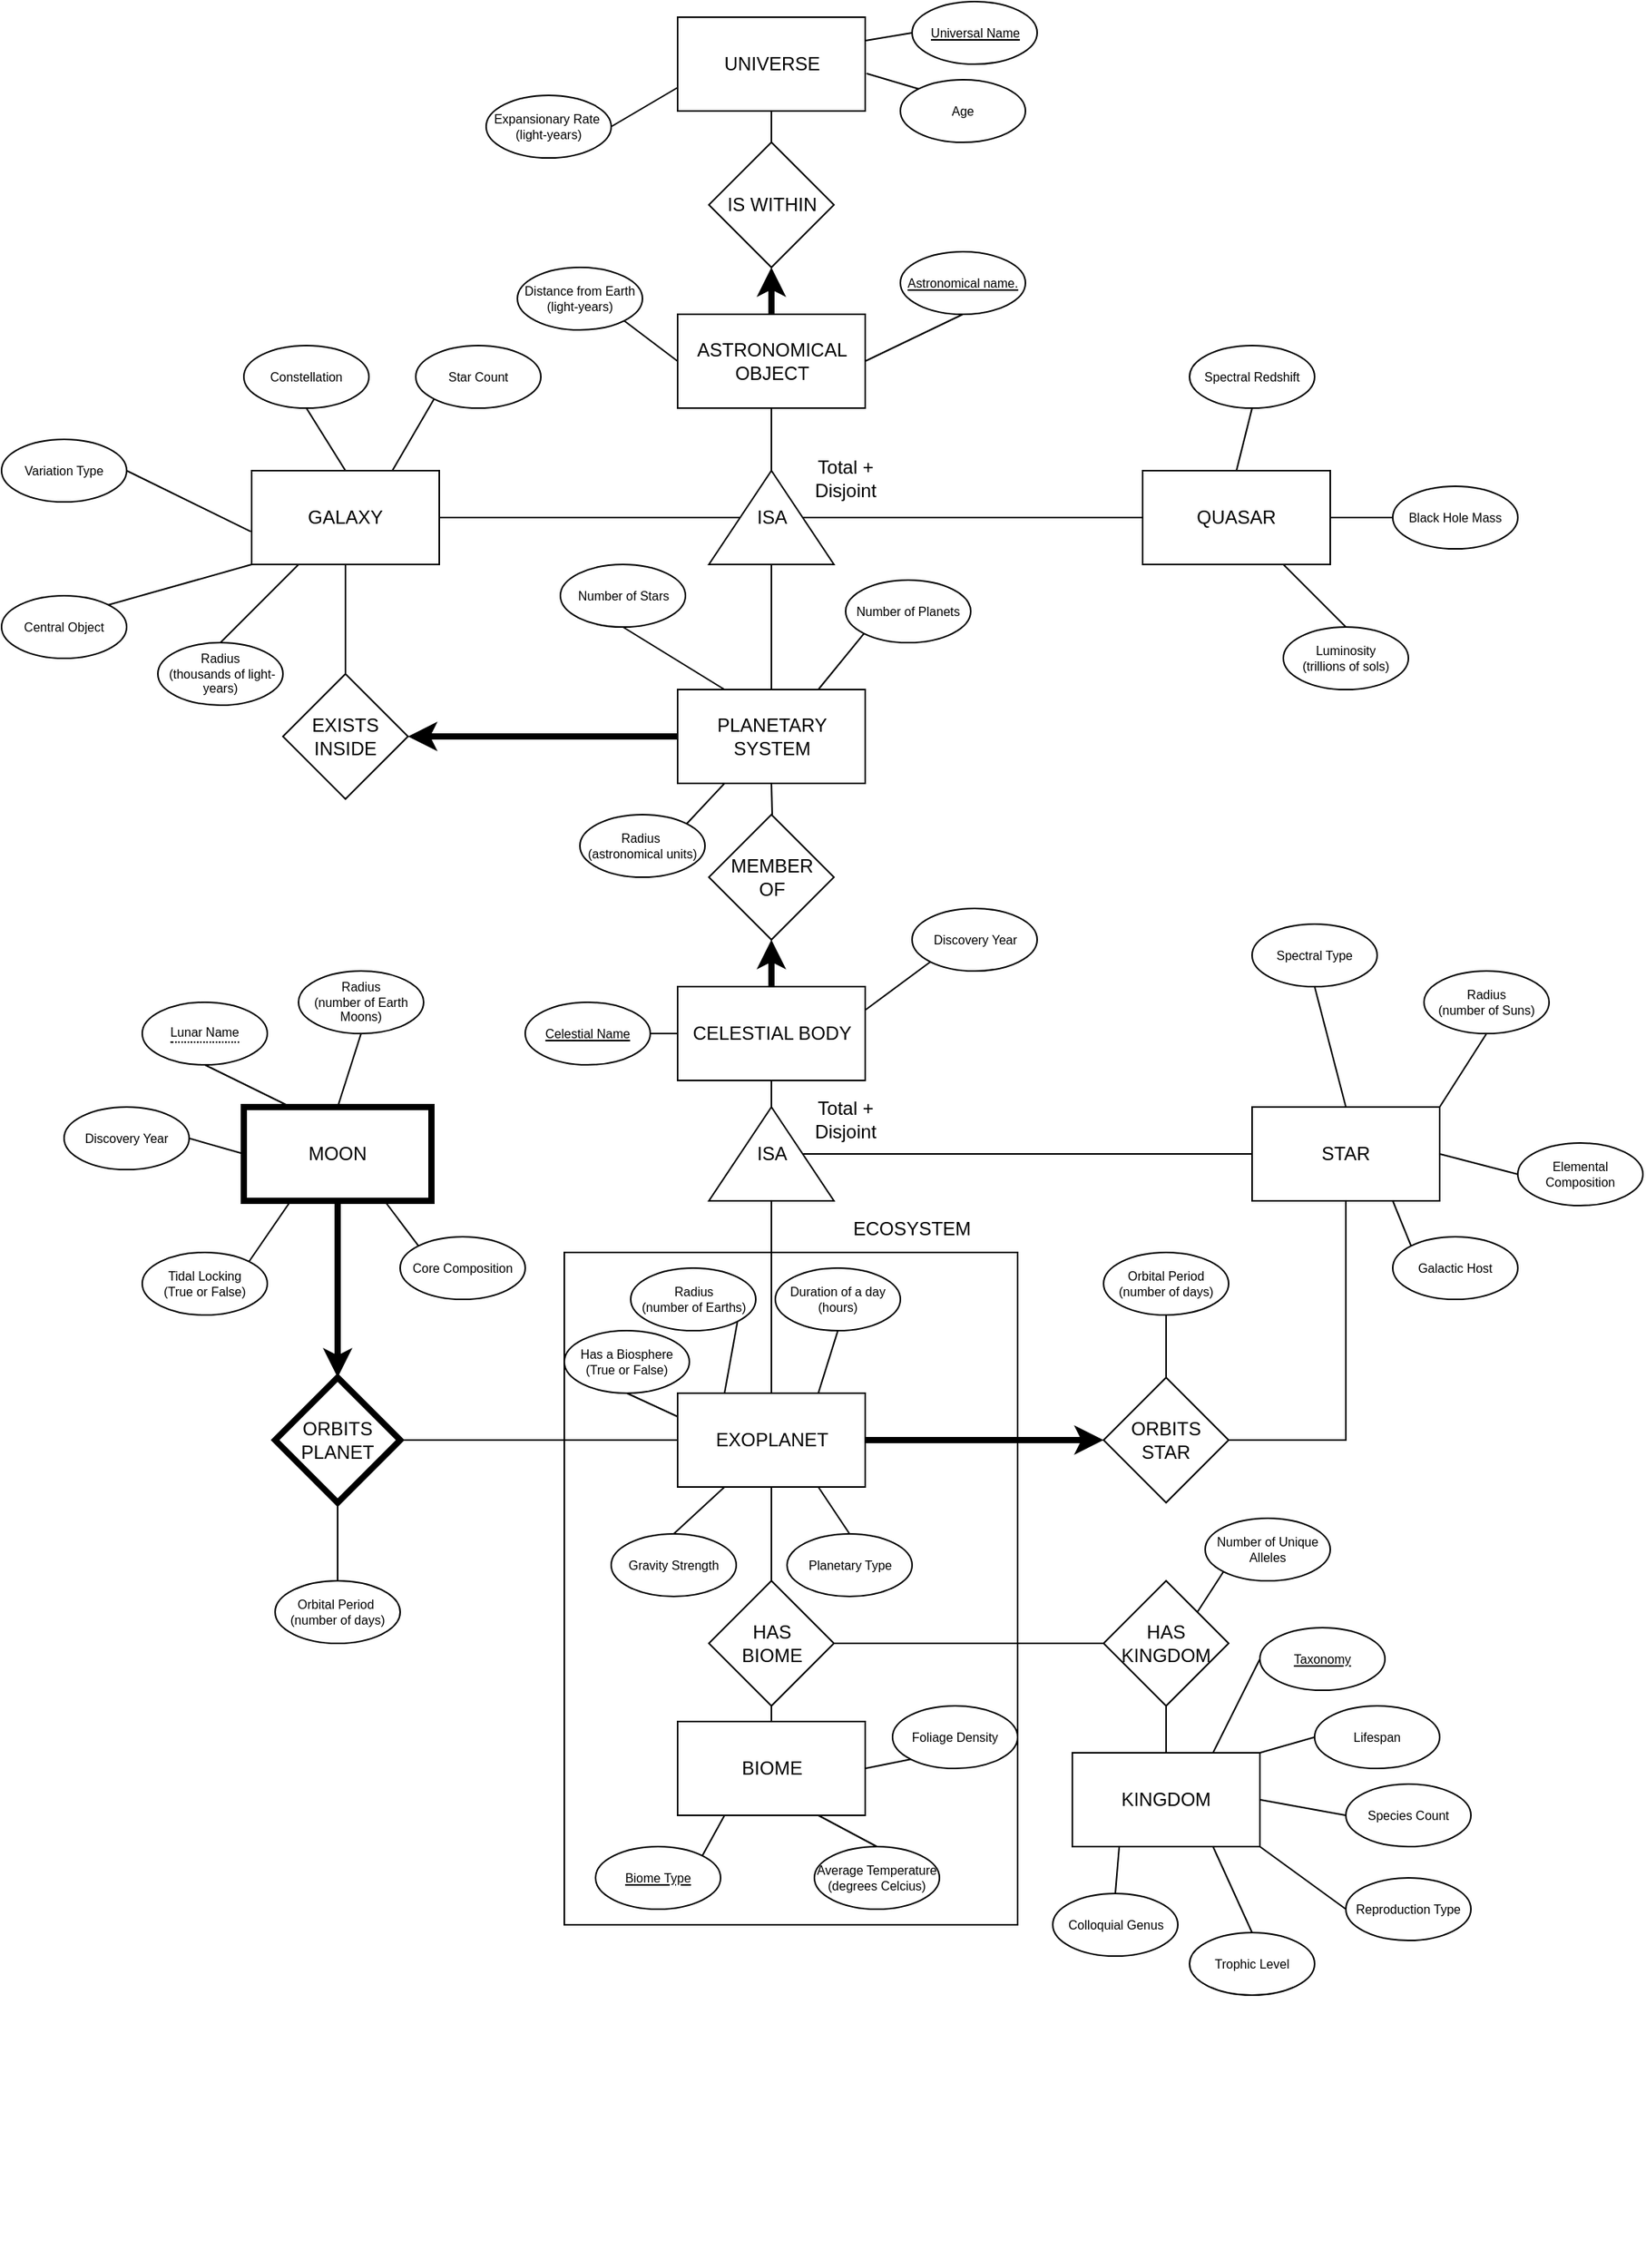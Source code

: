<mxfile version="26.0.16">
  <diagram id="R2lEEEUBdFMjLlhIrx00" name="Page-1">
    <mxGraphModel dx="794" dy="663" grid="1" gridSize="10" guides="1" tooltips="1" connect="1" arrows="1" fold="1" page="1" pageScale="1" pageWidth="850" pageHeight="1100" math="0" shadow="0" extFonts="Permanent Marker^https://fonts.googleapis.com/css?family=Permanent+Marker">
      <root>
        <mxCell id="0" />
        <mxCell id="1" parent="0" />
        <mxCell id="1VaoVHeP2MTb9diUtBoy-65" value="" style="rounded=0;whiteSpace=wrap;html=1;fillColor=none;" parent="1" vertex="1">
          <mxGeometry x="440" y="800" width="290" height="430" as="geometry" />
        </mxCell>
        <mxCell id="3_3b8tCCSucJhdSfP9AF-27" value="PLANETARY SYSTEM" style="rounded=0;whiteSpace=wrap;html=1;" parent="1" vertex="1">
          <mxGeometry x="512.5" y="440" width="120" height="60" as="geometry" />
        </mxCell>
        <mxCell id="3_3b8tCCSucJhdSfP9AF-43" value="CELESTIAL BODY" style="rounded=0;whiteSpace=wrap;html=1;" parent="1" vertex="1">
          <mxGeometry x="512.5" y="630" width="120" height="60" as="geometry" />
        </mxCell>
        <mxCell id="3_3b8tCCSucJhdSfP9AF-45" value="ISA" style="triangle;whiteSpace=wrap;html=1;direction=north;" parent="1" vertex="1">
          <mxGeometry x="532.5" y="707" width="80" height="60" as="geometry" />
        </mxCell>
        <mxCell id="3_3b8tCCSucJhdSfP9AF-48" value="STAR" style="rounded=0;whiteSpace=wrap;html=1;" parent="1" vertex="1">
          <mxGeometry x="880" y="707" width="120" height="60" as="geometry" />
        </mxCell>
        <mxCell id="1VaoVHeP2MTb9diUtBoy-10" style="edgeStyle=orthogonalEdgeStyle;rounded=0;orthogonalLoop=1;jettySize=auto;html=1;exitX=1;exitY=0.5;exitDx=0;exitDy=0;entryX=0;entryY=0.5;entryDx=0;entryDy=0;strokeWidth=4;" parent="1" source="3_3b8tCCSucJhdSfP9AF-49" target="3_3b8tCCSucJhdSfP9AF-52" edge="1">
          <mxGeometry relative="1" as="geometry" />
        </mxCell>
        <mxCell id="3_3b8tCCSucJhdSfP9AF-49" value="EXOPLANET" style="rounded=0;whiteSpace=wrap;html=1;strokeWidth=1;" parent="1" vertex="1">
          <mxGeometry x="512.5" y="890" width="120" height="60" as="geometry" />
        </mxCell>
        <mxCell id="3_3b8tCCSucJhdSfP9AF-51" value="" style="endArrow=none;html=1;rounded=0;entryX=0;entryY=0.5;entryDx=0;entryDy=0;exitX=0.5;exitY=1;exitDx=0;exitDy=0;" parent="1" source="3_3b8tCCSucJhdSfP9AF-45" target="3_3b8tCCSucJhdSfP9AF-48" edge="1">
          <mxGeometry width="50" height="50" relative="1" as="geometry">
            <mxPoint x="700" y="960" as="sourcePoint" />
            <mxPoint x="370" y="880" as="targetPoint" />
            <Array as="points" />
          </mxGeometry>
        </mxCell>
        <mxCell id="3_3b8tCCSucJhdSfP9AF-52" value="ORBITS&lt;br&gt;STAR" style="rhombus;whiteSpace=wrap;html=1;strokeWidth=1;" parent="1" vertex="1">
          <mxGeometry x="785" y="880" width="80" height="80" as="geometry" />
        </mxCell>
        <mxCell id="1VaoVHeP2MTb9diUtBoy-9" style="edgeStyle=orthogonalEdgeStyle;rounded=0;orthogonalLoop=1;jettySize=auto;html=1;exitX=0.5;exitY=1;exitDx=0;exitDy=0;entryX=0.5;entryY=0;entryDx=0;entryDy=0;strokeWidth=4;" parent="1" source="3_3b8tCCSucJhdSfP9AF-55" target="3_3b8tCCSucJhdSfP9AF-57" edge="1">
          <mxGeometry relative="1" as="geometry">
            <mxPoint x="495" y="740.0" as="targetPoint" />
          </mxGeometry>
        </mxCell>
        <mxCell id="3_3b8tCCSucJhdSfP9AF-55" value="MOON" style="rounded=0;whiteSpace=wrap;html=1;strokeWidth=4;" parent="1" vertex="1">
          <mxGeometry x="235" y="707" width="120" height="60" as="geometry" />
        </mxCell>
        <mxCell id="3_3b8tCCSucJhdSfP9AF-57" value="ORBITS&lt;br&gt;PLANET" style="rhombus;whiteSpace=wrap;html=1;strokeWidth=4;" parent="1" vertex="1">
          <mxGeometry x="255" y="880" width="80" height="80" as="geometry" />
        </mxCell>
        <mxCell id="3_3b8tCCSucJhdSfP9AF-60" value="" style="endArrow=none;html=1;rounded=0;entryX=0;entryY=0.5;entryDx=0;entryDy=0;exitX=1;exitY=0.5;exitDx=0;exitDy=0;" parent="1" source="3_3b8tCCSucJhdSfP9AF-57" target="3_3b8tCCSucJhdSfP9AF-49" edge="1">
          <mxGeometry width="50" height="50" relative="1" as="geometry">
            <mxPoint x="320" y="1100" as="sourcePoint" />
            <mxPoint x="370" y="1050" as="targetPoint" />
          </mxGeometry>
        </mxCell>
        <mxCell id="3_3b8tCCSucJhdSfP9AF-74" value="BIOME" style="rounded=0;whiteSpace=wrap;html=1;" parent="1" vertex="1">
          <mxGeometry x="512.5" y="1100" width="120" height="60" as="geometry" />
        </mxCell>
        <mxCell id="3_3b8tCCSucJhdSfP9AF-75" value="HAS&lt;br&gt;BIOME" style="rhombus;whiteSpace=wrap;html=1;" parent="1" vertex="1">
          <mxGeometry x="532.5" y="1010" width="80" height="80" as="geometry" />
        </mxCell>
        <mxCell id="3_3b8tCCSucJhdSfP9AF-80" value="" style="endArrow=none;html=1;rounded=0;exitX=0.5;exitY=0;exitDx=0;exitDy=0;entryX=0.75;entryY=1;entryDx=0;entryDy=0;" parent="1" source="1VaoVHeP2MTb9diUtBoy-56" target="3_3b8tCCSucJhdSfP9AF-74" edge="1">
          <mxGeometry width="50" height="50" relative="1" as="geometry">
            <mxPoint x="575" y="1240" as="sourcePoint" />
            <mxPoint x="992.5" y="1390" as="targetPoint" />
          </mxGeometry>
        </mxCell>
        <mxCell id="3_3b8tCCSucJhdSfP9AF-87" value="KINGDOM" style="rounded=0;whiteSpace=wrap;html=1;" parent="1" vertex="1">
          <mxGeometry x="765" y="1120" width="120" height="60" as="geometry" />
        </mxCell>
        <mxCell id="3_3b8tCCSucJhdSfP9AF-108" value="&lt;font style=&quot;line-height: 100%;&quot;&gt;Number of Planets&lt;/font&gt;" style="ellipse;whiteSpace=wrap;html=1;spacing=0;fontSize=8;" parent="1" vertex="1">
          <mxGeometry x="620" y="370" width="80" height="40" as="geometry" />
        </mxCell>
        <mxCell id="3_3b8tCCSucJhdSfP9AF-109" value="&lt;font style=&quot;line-height: 100%;&quot;&gt;Number of Stars&lt;/font&gt;" style="ellipse;whiteSpace=wrap;html=1;spacing=0;fontSize=8;" parent="1" vertex="1">
          <mxGeometry x="437.5" y="360" width="80" height="40" as="geometry" />
        </mxCell>
        <mxCell id="3_3b8tCCSucJhdSfP9AF-112" value="" style="endArrow=none;html=1;rounded=0;entryX=0.5;entryY=1;entryDx=0;entryDy=0;exitX=0.25;exitY=0;exitDx=0;exitDy=0;" parent="1" source="3_3b8tCCSucJhdSfP9AF-27" target="3_3b8tCCSucJhdSfP9AF-109" edge="1">
          <mxGeometry width="50" height="50" relative="1" as="geometry">
            <mxPoint x="790" y="740" as="sourcePoint" />
            <mxPoint x="620" y="790" as="targetPoint" />
          </mxGeometry>
        </mxCell>
        <mxCell id="3_3b8tCCSucJhdSfP9AF-113" value="" style="endArrow=none;html=1;rounded=0;entryX=0;entryY=1;entryDx=0;entryDy=0;exitX=0.75;exitY=0;exitDx=0;exitDy=0;" parent="1" source="3_3b8tCCSucJhdSfP9AF-27" target="3_3b8tCCSucJhdSfP9AF-108" edge="1">
          <mxGeometry width="50" height="50" relative="1" as="geometry">
            <mxPoint x="640" y="464" as="sourcePoint" />
            <mxPoint x="620" y="790" as="targetPoint" />
          </mxGeometry>
        </mxCell>
        <mxCell id="3_3b8tCCSucJhdSfP9AF-124" value="&lt;font style=&quot;line-height: 100%;&quot;&gt;Spectral Type&lt;/font&gt;" style="ellipse;whiteSpace=wrap;html=1;spacing=0;fontSize=8;" parent="1" vertex="1">
          <mxGeometry x="880" y="590" width="80" height="40" as="geometry" />
        </mxCell>
        <mxCell id="3_3b8tCCSucJhdSfP9AF-127" value="&lt;font style=&quot;line-height: 100%;&quot;&gt;Radius &lt;br&gt;(number of Suns)&lt;/font&gt;" style="ellipse;whiteSpace=wrap;html=1;spacing=0;fontSize=8;" parent="1" vertex="1">
          <mxGeometry x="990" y="620" width="80" height="40" as="geometry" />
        </mxCell>
        <mxCell id="3_3b8tCCSucJhdSfP9AF-130" value="" style="endArrow=none;html=1;rounded=0;entryX=0.75;entryY=1;entryDx=0;entryDy=0;exitX=0.5;exitY=0;exitDx=0;exitDy=0;" parent="1" source="1VaoVHeP2MTb9diUtBoy-26" target="3_3b8tCCSucJhdSfP9AF-49" edge="1">
          <mxGeometry width="50" height="50" relative="1" as="geometry">
            <mxPoint x="700" y="960" as="sourcePoint" />
            <mxPoint x="590" y="1120" as="targetPoint" />
            <Array as="points" />
          </mxGeometry>
        </mxCell>
        <mxCell id="3_3b8tCCSucJhdSfP9AF-134" value="&lt;font style=&quot;line-height: 100%;&quot;&gt;Radius&lt;br&gt;(number of Earths)&lt;/font&gt;" style="ellipse;whiteSpace=wrap;html=1;spacing=0;fontSize=8;" parent="1" vertex="1">
          <mxGeometry x="482.5" y="810" width="80" height="40" as="geometry" />
        </mxCell>
        <mxCell id="3_3b8tCCSucJhdSfP9AF-135" value="" style="endArrow=none;html=1;rounded=0;entryX=1;entryY=1;entryDx=0;entryDy=0;exitX=0.25;exitY=0;exitDx=0;exitDy=0;" parent="1" source="3_3b8tCCSucJhdSfP9AF-49" target="3_3b8tCCSucJhdSfP9AF-134" edge="1">
          <mxGeometry width="50" height="50" relative="1" as="geometry">
            <mxPoint x="540" y="1060" as="sourcePoint" />
            <mxPoint x="590" y="1010" as="targetPoint" />
          </mxGeometry>
        </mxCell>
        <mxCell id="3_3b8tCCSucJhdSfP9AF-137" value="" style="endArrow=none;html=1;rounded=0;entryX=0.5;entryY=0;entryDx=0;entryDy=0;exitX=0.5;exitY=1;exitDx=0;exitDy=0;" parent="1" source="3_3b8tCCSucJhdSfP9AF-57" target="1VaoVHeP2MTb9diUtBoy-53" edge="1">
          <mxGeometry width="50" height="50" relative="1" as="geometry">
            <mxPoint x="540" y="1110" as="sourcePoint" />
            <mxPoint x="295" y="830.0" as="targetPoint" />
          </mxGeometry>
        </mxCell>
        <mxCell id="3_3b8tCCSucJhdSfP9AF-139" value="" style="endArrow=none;html=1;rounded=0;exitX=0.25;exitY=0;exitDx=0;exitDy=0;entryX=0.5;entryY=1;entryDx=0;entryDy=0;" parent="1" source="3_3b8tCCSucJhdSfP9AF-55" target="1VaoVHeP2MTb9diUtBoy-43" edge="1">
          <mxGeometry width="50" height="50" relative="1" as="geometry">
            <mxPoint x="780" y="930" as="sourcePoint" />
            <mxPoint x="410" y="650" as="targetPoint" />
          </mxGeometry>
        </mxCell>
        <mxCell id="3_3b8tCCSucJhdSfP9AF-140" value="Gravity Strength" style="ellipse;whiteSpace=wrap;html=1;spacing=0;fontSize=8;fontStyle=0" parent="1" vertex="1">
          <mxGeometry x="470" y="980" width="80" height="40" as="geometry" />
        </mxCell>
        <mxCell id="3_3b8tCCSucJhdSfP9AF-146" value="&lt;u&gt;Biome Type&lt;/u&gt;" style="ellipse;whiteSpace=wrap;html=1;spacing=0;fontSize=8;" parent="1" vertex="1">
          <mxGeometry x="460" y="1180" width="80" height="40" as="geometry" />
        </mxCell>
        <mxCell id="3_3b8tCCSucJhdSfP9AF-148" value="" style="endArrow=none;html=1;rounded=0;entryX=1;entryY=0;entryDx=0;entryDy=0;exitX=0.25;exitY=1;exitDx=0;exitDy=0;" parent="1" source="3_3b8tCCSucJhdSfP9AF-74" target="3_3b8tCCSucJhdSfP9AF-146" edge="1">
          <mxGeometry width="50" height="50" relative="1" as="geometry">
            <mxPoint x="772.5" y="1290" as="sourcePoint" />
            <mxPoint x="822.5" y="1240" as="targetPoint" />
          </mxGeometry>
        </mxCell>
        <mxCell id="5NAUcizy4VVncjoelG-u-10" style="edgeStyle=orthogonalEdgeStyle;rounded=0;orthogonalLoop=1;jettySize=auto;html=1;exitX=1;exitY=0.5;exitDx=0;exitDy=0;" parent="1" edge="1">
          <mxGeometry relative="1" as="geometry">
            <mxPoint x="525" y="1440" as="targetPoint" />
            <mxPoint x="525" y="1440" as="sourcePoint" />
          </mxGeometry>
        </mxCell>
        <mxCell id="3_3b8tCCSucJhdSfP9AF-155" value="Trophic Level" style="ellipse;whiteSpace=wrap;html=1;spacing=0;fontSize=8;" parent="1" vertex="1">
          <mxGeometry x="840" y="1235" width="80" height="40" as="geometry" />
        </mxCell>
        <mxCell id="3_3b8tCCSucJhdSfP9AF-156" value="" style="endArrow=none;html=1;rounded=0;exitX=0.75;exitY=0;exitDx=0;exitDy=0;entryX=0;entryY=0.5;entryDx=0;entryDy=0;" parent="1" source="3_3b8tCCSucJhdSfP9AF-87" target="5ytQT6zgBGJg883eWHq6-3" edge="1">
          <mxGeometry width="50" height="50" relative="1" as="geometry">
            <mxPoint x="610" y="1410" as="sourcePoint" />
            <mxPoint x="695" y="1370" as="targetPoint" />
          </mxGeometry>
        </mxCell>
        <mxCell id="UXuDMvFJDcri6SYYM4VH-30" value="&lt;u&gt;Universal Name&lt;span style=&quot;color: rgba(0, 0, 0, 0); font-family: monospace; font-size: 0px; text-align: start; text-wrap-mode: nowrap;&quot;&gt;%3CmxGraphModel%3E%3Croot%3E%3CmxCell%20id%3D%220%22%2F%3E%3CmxCell%20id%3D%221%22%20parent%3D%220%22%2F%3E%3CmxCell%20id%3D%222%22%20value%3D%22%26lt%3Bfont%20style%3D%26quot%3Bline-height%3A%20100%25%3B%26quot%3B%26gt%3BSpectral%20Luminousity%26lt%3B%2Ffont%26gt%3B%22%20style%3D%22ellipse%3BwhiteSpace%3Dwrap%3Bhtml%3D1%3Bspacing%3D0%3BfontSize%3D8%3B%22%20vertex%3D%221%22%20parent%3D%221%22%3E%3CmxGeometry%20x%3D%22300%22%20y%3D%2220%22%20width%3D%2280%22%20height%3D%2240%22%20as%3D%22geometry%22%2F%3E%3C%2FmxCell%3E%3C%2Froot%3E%3C%2FmxGraphModel%3E&lt;/span&gt;&lt;/u&gt;" style="ellipse;whiteSpace=wrap;html=1;spacing=0;fontSize=8;" parent="1" vertex="1">
          <mxGeometry x="662.5" width="80" height="40" as="geometry" />
        </mxCell>
        <mxCell id="UXuDMvFJDcri6SYYM4VH-31" value="Age" style="ellipse;whiteSpace=wrap;html=1;spacing=0;fontSize=8;" parent="1" vertex="1">
          <mxGeometry x="655" y="50" width="80" height="40" as="geometry" />
        </mxCell>
        <mxCell id="UXuDMvFJDcri6SYYM4VH-60" style="edgeStyle=orthogonalEdgeStyle;rounded=0;orthogonalLoop=1;jettySize=auto;html=1;entryX=0.5;entryY=1;entryDx=0;entryDy=0;exitX=0.5;exitY=0;exitDx=0;exitDy=0;strokeWidth=4;" parent="1" source="UXuDMvFJDcri6SYYM4VH-36" target="UXuDMvFJDcri6SYYM4VH-35" edge="1">
          <mxGeometry relative="1" as="geometry">
            <mxPoint x="705" y="150" as="targetPoint" />
            <mxPoint x="705" y="120" as="sourcePoint" />
          </mxGeometry>
        </mxCell>
        <mxCell id="UXuDMvFJDcri6SYYM4VH-32" value="UNIVERSE" style="rounded=0;whiteSpace=wrap;html=1;" parent="1" vertex="1">
          <mxGeometry x="512.5" y="10" width="120" height="60" as="geometry" />
        </mxCell>
        <mxCell id="UXuDMvFJDcri6SYYM4VH-33" value="" style="endArrow=none;html=1;rounded=0;entryX=0;entryY=0.5;entryDx=0;entryDy=0;exitX=1;exitY=0.25;exitDx=0;exitDy=0;" parent="1" source="UXuDMvFJDcri6SYYM4VH-32" target="UXuDMvFJDcri6SYYM4VH-30" edge="1">
          <mxGeometry width="50" height="50" relative="1" as="geometry">
            <mxPoint x="882.5" y="140" as="sourcePoint" />
            <mxPoint x="664.5" y="24" as="targetPoint" />
          </mxGeometry>
        </mxCell>
        <mxCell id="UXuDMvFJDcri6SYYM4VH-34" value="" style="endArrow=none;html=1;rounded=0;entryX=0;entryY=0;entryDx=0;entryDy=0;exitX=1.007;exitY=0.6;exitDx=0;exitDy=0;exitPerimeter=0;" parent="1" source="UXuDMvFJDcri6SYYM4VH-32" target="UXuDMvFJDcri6SYYM4VH-31" edge="1">
          <mxGeometry width="50" height="50" relative="1" as="geometry">
            <mxPoint x="882.5" y="140" as="sourcePoint" />
            <mxPoint x="672.5" y="70" as="targetPoint" />
          </mxGeometry>
        </mxCell>
        <mxCell id="UXuDMvFJDcri6SYYM4VH-35" value="IS WITHIN" style="rhombus;whiteSpace=wrap;html=1;" parent="1" vertex="1">
          <mxGeometry x="532.5" y="90" width="80" height="80" as="geometry" />
        </mxCell>
        <mxCell id="UXuDMvFJDcri6SYYM4VH-36" value="ASTRONOMICAL OBJECT" style="rounded=0;whiteSpace=wrap;html=1;" parent="1" vertex="1">
          <mxGeometry x="512.5" y="200" width="120" height="60" as="geometry" />
        </mxCell>
        <mxCell id="UXuDMvFJDcri6SYYM4VH-38" value="QUASAR" style="rounded=0;whiteSpace=wrap;html=1;" parent="1" vertex="1">
          <mxGeometry x="810" y="300" width="120" height="60" as="geometry" />
        </mxCell>
        <mxCell id="UXuDMvFJDcri6SYYM4VH-40" value="Spectral Redshift" style="ellipse;whiteSpace=wrap;html=1;spacing=0;fontSize=8;" parent="1" vertex="1">
          <mxGeometry x="840" y="220" width="80" height="40" as="geometry" />
        </mxCell>
        <mxCell id="UXuDMvFJDcri6SYYM4VH-44" value="GALAXY" style="rounded=0;whiteSpace=wrap;html=1;" parent="1" vertex="1">
          <mxGeometry x="240" y="300" width="120" height="60" as="geometry" />
        </mxCell>
        <mxCell id="UXuDMvFJDcri6SYYM4VH-47" value="Variation Type" style="ellipse;whiteSpace=wrap;html=1;spacing=0;fontSize=8;" parent="1" vertex="1">
          <mxGeometry x="80" y="280" width="80" height="40" as="geometry" />
        </mxCell>
        <mxCell id="UXuDMvFJDcri6SYYM4VH-49" value="" style="endArrow=none;html=1;rounded=0;entryX=1;entryY=0.5;entryDx=0;entryDy=0;exitX=-0.005;exitY=0.649;exitDx=0;exitDy=0;exitPerimeter=0;" parent="1" source="UXuDMvFJDcri6SYYM4VH-44" target="UXuDMvFJDcri6SYYM4VH-47" edge="1">
          <mxGeometry width="50" height="50" relative="1" as="geometry">
            <mxPoint x="170" y="530" as="sourcePoint" />
            <mxPoint x="220" y="480" as="targetPoint" />
          </mxGeometry>
        </mxCell>
        <mxCell id="UXuDMvFJDcri6SYYM4VH-52" value="" style="endArrow=none;html=1;rounded=0;entryX=0.5;entryY=1;entryDx=0;entryDy=0;exitX=0.5;exitY=0;exitDx=0;exitDy=0;" parent="1" source="UXuDMvFJDcri6SYYM4VH-38" target="UXuDMvFJDcri6SYYM4VH-40" edge="1">
          <mxGeometry relative="1" as="geometry">
            <mxPoint x="880" y="440" as="sourcePoint" />
            <mxPoint x="880" y="410" as="targetPoint" />
            <Array as="points" />
          </mxGeometry>
        </mxCell>
        <mxCell id="UXuDMvFJDcri6SYYM4VH-54" value="" style="endArrow=none;html=1;rounded=0;entryX=0.5;entryY=1;entryDx=0;entryDy=0;exitX=1;exitY=0.5;exitDx=0;exitDy=0;" parent="1" source="UXuDMvFJDcri6SYYM4VH-44" edge="1">
          <mxGeometry relative="1" as="geometry">
            <mxPoint x="960" y="450" as="sourcePoint" />
            <mxPoint x="592.5" y="330" as="targetPoint" />
          </mxGeometry>
        </mxCell>
        <mxCell id="UXuDMvFJDcri6SYYM4VH-55" value="" style="endArrow=none;html=1;rounded=0;entryX=0.5;entryY=0;entryDx=0;entryDy=0;exitX=0;exitY=0.5;exitDx=0;exitDy=0;" parent="1" target="3_3b8tCCSucJhdSfP9AF-27" edge="1">
          <mxGeometry relative="1" as="geometry">
            <mxPoint x="572.5" y="360" as="sourcePoint" />
            <mxPoint x="570" y="410" as="targetPoint" />
          </mxGeometry>
        </mxCell>
        <mxCell id="UXuDMvFJDcri6SYYM4VH-56" value="" style="endArrow=none;html=1;rounded=0;entryX=0.5;entryY=0;entryDx=0;entryDy=0;exitX=0;exitY=0.5;exitDx=0;exitDy=0;" parent="1" edge="1">
          <mxGeometry relative="1" as="geometry">
            <mxPoint x="572.5" y="360" as="sourcePoint" />
            <mxPoint x="552.5" y="330" as="targetPoint" />
          </mxGeometry>
        </mxCell>
        <mxCell id="UXuDMvFJDcri6SYYM4VH-57" value="" style="endArrow=none;html=1;rounded=0;entryX=0.5;entryY=1;entryDx=0;entryDy=0;exitX=1;exitY=0.5;exitDx=0;exitDy=0;" parent="1" target="UXuDMvFJDcri6SYYM4VH-36" edge="1">
          <mxGeometry relative="1" as="geometry">
            <mxPoint x="572.5" y="300" as="sourcePoint" />
            <mxPoint x="990" y="450" as="targetPoint" />
          </mxGeometry>
        </mxCell>
        <mxCell id="UXuDMvFJDcri6SYYM4VH-58" value="EXISTS INSIDE" style="rhombus;whiteSpace=wrap;html=1;" parent="1" vertex="1">
          <mxGeometry x="260" y="430" width="80" height="80" as="geometry" />
        </mxCell>
        <mxCell id="UXuDMvFJDcri6SYYM4VH-63" value="" style="endArrow=none;html=1;rounded=0;exitX=0.5;exitY=1;exitDx=0;exitDy=0;" parent="1" source="3_3b8tCCSucJhdSfP9AF-27" edge="1">
          <mxGeometry width="50" height="50" relative="1" as="geometry">
            <mxPoint x="525" y="540" as="sourcePoint" />
            <mxPoint x="573" y="520" as="targetPoint" />
          </mxGeometry>
        </mxCell>
        <mxCell id="UXuDMvFJDcri6SYYM4VH-64" value="MEMBER&lt;br&gt;OF" style="rhombus;whiteSpace=wrap;html=1;" parent="1" vertex="1">
          <mxGeometry x="532.5" y="520" width="80" height="80" as="geometry" />
        </mxCell>
        <mxCell id="UXuDMvFJDcri6SYYM4VH-67" value="" style="endArrow=none;html=1;rounded=0;entryX=0;entryY=0.5;entryDx=0;entryDy=0;" parent="1" source="3_3b8tCCSucJhdSfP9AF-49" target="3_3b8tCCSucJhdSfP9AF-45" edge="1">
          <mxGeometry width="50" height="50" relative="1" as="geometry">
            <mxPoint x="340" y="790" as="sourcePoint" />
            <mxPoint x="570" y="800" as="targetPoint" />
          </mxGeometry>
        </mxCell>
        <mxCell id="UXuDMvFJDcri6SYYM4VH-68" value="" style="endArrow=none;html=1;rounded=0;entryX=0.5;entryY=1;entryDx=0;entryDy=0;" parent="1" source="3_3b8tCCSucJhdSfP9AF-45" target="3_3b8tCCSucJhdSfP9AF-43" edge="1">
          <mxGeometry width="50" height="50" relative="1" as="geometry">
            <mxPoint x="573" y="740" as="sourcePoint" />
            <mxPoint x="620" y="690" as="targetPoint" />
          </mxGeometry>
        </mxCell>
        <mxCell id="UXuDMvFJDcri6SYYM4VH-72" value="" style="endArrow=none;html=1;rounded=0;entryX=0.5;entryY=1;entryDx=0;entryDy=0;exitX=0.5;exitY=0;exitDx=0;exitDy=0;" parent="1" source="3_3b8tCCSucJhdSfP9AF-48" target="3_3b8tCCSucJhdSfP9AF-124" edge="1">
          <mxGeometry width="50" height="50" relative="1" as="geometry">
            <mxPoint x="940" y="760" as="sourcePoint" />
            <mxPoint x="1080" y="840" as="targetPoint" />
          </mxGeometry>
        </mxCell>
        <mxCell id="UXuDMvFJDcri6SYYM4VH-73" value="" style="endArrow=none;html=1;rounded=0;entryX=0.5;entryY=1;entryDx=0;entryDy=0;exitX=1;exitY=0;exitDx=0;exitDy=0;" parent="1" source="3_3b8tCCSucJhdSfP9AF-48" target="3_3b8tCCSucJhdSfP9AF-127" edge="1">
          <mxGeometry width="50" height="50" relative="1" as="geometry">
            <mxPoint x="1000" y="888" as="sourcePoint" />
            <mxPoint x="1090" y="850" as="targetPoint" />
          </mxGeometry>
        </mxCell>
        <mxCell id="yWUS_omm38bZTp-P1tU6-4" value="" style="endArrow=none;html=1;rounded=0;entryX=0.5;entryY=1;entryDx=0;entryDy=0;strokeWidth=1;endSize=2;exitX=1;exitY=0.5;exitDx=0;exitDy=0;" parent="1" source="3_3b8tCCSucJhdSfP9AF-52" target="3_3b8tCCSucJhdSfP9AF-48" edge="1">
          <mxGeometry width="50" height="50" relative="1" as="geometry">
            <mxPoint x="900" y="940" as="sourcePoint" />
            <mxPoint x="1020" y="919.79" as="targetPoint" />
            <Array as="points">
              <mxPoint x="940" y="920" />
            </Array>
          </mxGeometry>
        </mxCell>
        <mxCell id="yWUS_omm38bZTp-P1tU6-6" value="" style="endArrow=none;html=1;rounded=0;entryX=0.5;entryY=0;entryDx=0;entryDy=0;strokeWidth=4;endSize=2;exitX=0.5;exitY=1;exitDx=0;exitDy=0;startArrow=classic;startFill=1;" parent="1" source="UXuDMvFJDcri6SYYM4VH-64" target="3_3b8tCCSucJhdSfP9AF-43" edge="1">
          <mxGeometry width="50" height="50" relative="1" as="geometry">
            <mxPoint x="560" y="600" as="sourcePoint" />
            <mxPoint x="290" y="1158" as="targetPoint" />
          </mxGeometry>
        </mxCell>
        <mxCell id="yWUS_omm38bZTp-P1tU6-11" style="edgeStyle=orthogonalEdgeStyle;rounded=0;orthogonalLoop=1;jettySize=auto;html=1;exitX=0.5;exitY=1;exitDx=0;exitDy=0;" parent="1" source="UXuDMvFJDcri6SYYM4VH-47" target="UXuDMvFJDcri6SYYM4VH-47" edge="1">
          <mxGeometry relative="1" as="geometry" />
        </mxCell>
        <mxCell id="5NAUcizy4VVncjoelG-u-2" value="" style="endArrow=none;html=1;rounded=0;entryX=0.5;entryY=0;entryDx=0;entryDy=0;exitX=0;exitY=0.5;exitDx=0;exitDy=0;" parent="1" source="UXuDMvFJDcri6SYYM4VH-38" edge="1">
          <mxGeometry relative="1" as="geometry">
            <mxPoint x="880" y="330" as="sourcePoint" />
            <mxPoint x="552.5" y="330" as="targetPoint" />
          </mxGeometry>
        </mxCell>
        <mxCell id="5NAUcizy4VVncjoelG-u-3" value="ISA" style="triangle;whiteSpace=wrap;html=1;direction=north;" parent="1" vertex="1">
          <mxGeometry x="532.5" y="300" width="80" height="60" as="geometry" />
        </mxCell>
        <mxCell id="5NAUcizy4VVncjoelG-u-4" value="Total + Disjoint" style="text;html=1;align=center;verticalAlign=middle;whiteSpace=wrap;rounded=0;" parent="1" vertex="1">
          <mxGeometry x="590" y="700" width="60" height="30" as="geometry" />
        </mxCell>
        <mxCell id="5NAUcizy4VVncjoelG-u-5" value="Total + Disjoint" style="text;html=1;align=center;verticalAlign=middle;whiteSpace=wrap;rounded=0;" parent="1" vertex="1">
          <mxGeometry x="590" y="290" width="60" height="30" as="geometry" />
        </mxCell>
        <mxCell id="5NAUcizy4VVncjoelG-u-8" value="" style="endArrow=none;html=1;rounded=0;entryX=0.25;entryY=1;entryDx=0;entryDy=0;exitX=0.5;exitY=0;exitDx=0;exitDy=0;" parent="1" source="3_3b8tCCSucJhdSfP9AF-140" target="3_3b8tCCSucJhdSfP9AF-49" edge="1">
          <mxGeometry width="50" height="50" relative="1" as="geometry">
            <mxPoint x="500" y="1020" as="sourcePoint" />
            <mxPoint x="550" y="970" as="targetPoint" />
          </mxGeometry>
        </mxCell>
        <mxCell id="5ytQT6zgBGJg883eWHq6-3" value="&lt;u&gt;Taxonomy&lt;/u&gt;" style="ellipse;whiteSpace=wrap;html=1;spacing=0;fontSize=8;" parent="1" vertex="1">
          <mxGeometry x="885" y="1040" width="80" height="40" as="geometry" />
        </mxCell>
        <mxCell id="5ytQT6zgBGJg883eWHq6-4" value="Colloquial Genus" style="ellipse;whiteSpace=wrap;html=1;spacing=0;fontSize=8;" parent="1" vertex="1">
          <mxGeometry x="752.5" y="1210" width="80" height="40" as="geometry" />
        </mxCell>
        <mxCell id="5ytQT6zgBGJg883eWHq6-5" value="" style="endArrow=none;html=1;rounded=0;entryX=0.25;entryY=1;entryDx=0;entryDy=0;exitX=0.5;exitY=0;exitDx=0;exitDy=0;" parent="1" source="5ytQT6zgBGJg883eWHq6-4" target="3_3b8tCCSucJhdSfP9AF-87" edge="1">
          <mxGeometry width="50" height="50" relative="1" as="geometry">
            <mxPoint x="567.5" y="1460" as="sourcePoint" />
            <mxPoint x="745" y="1520" as="targetPoint" />
          </mxGeometry>
        </mxCell>
        <mxCell id="5ytQT6zgBGJg883eWHq6-6" value="" style="endArrow=none;html=1;rounded=0;entryX=0.75;entryY=1;entryDx=0;entryDy=0;exitX=0.5;exitY=0;exitDx=0;exitDy=0;" parent="1" source="3_3b8tCCSucJhdSfP9AF-155" target="3_3b8tCCSucJhdSfP9AF-87" edge="1">
          <mxGeometry width="50" height="50" relative="1" as="geometry">
            <mxPoint x="695" y="1570" as="sourcePoint" />
            <mxPoint x="745" y="1520" as="targetPoint" />
          </mxGeometry>
        </mxCell>
        <mxCell id="1VaoVHeP2MTb9diUtBoy-1" value="" style="endArrow=classic;html=1;rounded=0;exitX=0;exitY=0.5;exitDx=0;exitDy=0;strokeWidth=4;entryX=1;entryY=0.5;entryDx=0;entryDy=0;" parent="1" source="3_3b8tCCSucJhdSfP9AF-27" target="UXuDMvFJDcri6SYYM4VH-58" edge="1">
          <mxGeometry width="50" height="50" relative="1" as="geometry">
            <mxPoint x="510" y="410" as="sourcePoint" />
            <mxPoint x="310" y="470" as="targetPoint" />
          </mxGeometry>
        </mxCell>
        <mxCell id="1VaoVHeP2MTb9diUtBoy-5" value="" style="endArrow=none;html=1;rounded=0;exitX=0.5;exitY=0;exitDx=0;exitDy=0;entryX=0.5;entryY=1;entryDx=0;entryDy=0;" parent="1" source="UXuDMvFJDcri6SYYM4VH-58" target="UXuDMvFJDcri6SYYM4VH-44" edge="1">
          <mxGeometry width="50" height="50" relative="1" as="geometry">
            <mxPoint x="580" y="410" as="sourcePoint" />
            <mxPoint x="630" y="360" as="targetPoint" />
          </mxGeometry>
        </mxCell>
        <mxCell id="1VaoVHeP2MTb9diUtBoy-7" value="" style="endArrow=none;html=1;rounded=0;entryX=0.5;entryY=1;entryDx=0;entryDy=0;exitX=0.5;exitY=0;exitDx=0;exitDy=0;" parent="1" source="UXuDMvFJDcri6SYYM4VH-35" target="UXuDMvFJDcri6SYYM4VH-32" edge="1">
          <mxGeometry width="50" height="50" relative="1" as="geometry">
            <mxPoint x="573" y="100" as="sourcePoint" />
            <mxPoint x="630" y="140" as="targetPoint" />
          </mxGeometry>
        </mxCell>
        <mxCell id="1VaoVHeP2MTb9diUtBoy-11" value="" style="endArrow=none;html=1;rounded=0;entryX=0.5;entryY=1;entryDx=0;entryDy=0;exitX=0.5;exitY=0;exitDx=0;exitDy=0;" parent="1" source="3_3b8tCCSucJhdSfP9AF-75" target="3_3b8tCCSucJhdSfP9AF-49" edge="1">
          <mxGeometry width="50" height="50" relative="1" as="geometry">
            <mxPoint x="470" y="1140" as="sourcePoint" />
            <mxPoint x="520" y="1090" as="targetPoint" />
          </mxGeometry>
        </mxCell>
        <mxCell id="1VaoVHeP2MTb9diUtBoy-12" value="&lt;font style=&quot;line-height: 100%;&quot;&gt;Orbital Period&lt;br&gt;(number of days)&lt;/font&gt;" style="ellipse;whiteSpace=wrap;html=1;spacing=0;fontSize=8;" parent="1" vertex="1">
          <mxGeometry x="785" y="800" width="80" height="40" as="geometry" />
        </mxCell>
        <mxCell id="1VaoVHeP2MTb9diUtBoy-13" value="" style="endArrow=none;html=1;rounded=0;entryX=0.5;entryY=1;entryDx=0;entryDy=0;exitX=0.5;exitY=0;exitDx=0;exitDy=0;" parent="1" source="3_3b8tCCSucJhdSfP9AF-52" target="1VaoVHeP2MTb9diUtBoy-12" edge="1">
          <mxGeometry width="50" height="50" relative="1" as="geometry">
            <mxPoint x="660" y="810" as="sourcePoint" />
            <mxPoint x="710" y="760" as="targetPoint" />
          </mxGeometry>
        </mxCell>
        <mxCell id="1VaoVHeP2MTb9diUtBoy-14" value="&lt;font style=&quot;line-height: 100%;&quot;&gt;Duration of a day (hours)&lt;/font&gt;" style="ellipse;whiteSpace=wrap;html=1;spacing=0;fontSize=8;" parent="1" vertex="1">
          <mxGeometry x="575" y="810" width="80" height="40" as="geometry" />
        </mxCell>
        <mxCell id="1VaoVHeP2MTb9diUtBoy-16" value="" style="endArrow=none;html=1;rounded=0;entryX=0.5;entryY=1;entryDx=0;entryDy=0;exitX=0.75;exitY=0;exitDx=0;exitDy=0;" parent="1" source="3_3b8tCCSucJhdSfP9AF-49" target="1VaoVHeP2MTb9diUtBoy-14" edge="1">
          <mxGeometry width="50" height="50" relative="1" as="geometry">
            <mxPoint x="660" y="810" as="sourcePoint" />
            <mxPoint x="710" y="760" as="targetPoint" />
          </mxGeometry>
        </mxCell>
        <mxCell id="1VaoVHeP2MTb9diUtBoy-18" value="&lt;font style=&quot;line-height: 100%;&quot;&gt;Elemental Composition&lt;/font&gt;" style="ellipse;whiteSpace=wrap;html=1;spacing=0;fontSize=8;" parent="1" vertex="1">
          <mxGeometry x="1050" y="730" width="80" height="40" as="geometry" />
        </mxCell>
        <mxCell id="1VaoVHeP2MTb9diUtBoy-19" value="" style="endArrow=none;html=1;rounded=0;entryX=0;entryY=0.5;entryDx=0;entryDy=0;exitX=1;exitY=0.5;exitDx=0;exitDy=0;" parent="1" source="3_3b8tCCSucJhdSfP9AF-48" target="1VaoVHeP2MTb9diUtBoy-18" edge="1">
          <mxGeometry width="50" height="50" relative="1" as="geometry">
            <mxPoint x="660" y="700" as="sourcePoint" />
            <mxPoint x="710" y="650" as="targetPoint" />
          </mxGeometry>
        </mxCell>
        <mxCell id="1VaoVHeP2MTb9diUtBoy-20" value="&lt;font style=&quot;line-height: 100%;&quot;&gt;Radius&lt;br&gt;(number of Earth Moons)&lt;/font&gt;" style="ellipse;whiteSpace=wrap;html=1;spacing=0;fontSize=8;" parent="1" vertex="1">
          <mxGeometry x="270" y="620" width="80" height="40" as="geometry" />
        </mxCell>
        <mxCell id="1VaoVHeP2MTb9diUtBoy-21" value="" style="endArrow=none;html=1;rounded=0;entryX=0.5;entryY=1;entryDx=0;entryDy=0;exitX=0.5;exitY=0;exitDx=0;exitDy=0;" parent="1" source="3_3b8tCCSucJhdSfP9AF-55" target="1VaoVHeP2MTb9diUtBoy-20" edge="1">
          <mxGeometry width="50" height="50" relative="1" as="geometry">
            <mxPoint x="340" y="720" as="sourcePoint" />
            <mxPoint x="440" y="630" as="targetPoint" />
          </mxGeometry>
        </mxCell>
        <mxCell id="1VaoVHeP2MTb9diUtBoy-22" value="&lt;font style=&quot;line-height: 100%;&quot;&gt;Tidal Locking &lt;br&gt;(True or False)&lt;/font&gt;" style="ellipse;whiteSpace=wrap;html=1;spacing=0;fontSize=8;" parent="1" vertex="1">
          <mxGeometry x="170" y="800" width="80" height="40" as="geometry" />
        </mxCell>
        <mxCell id="1VaoVHeP2MTb9diUtBoy-23" value="" style="endArrow=none;html=1;rounded=0;entryX=0.25;entryY=1;entryDx=0;entryDy=0;exitX=1;exitY=0;exitDx=0;exitDy=0;" parent="1" source="1VaoVHeP2MTb9diUtBoy-22" target="3_3b8tCCSucJhdSfP9AF-55" edge="1">
          <mxGeometry width="50" height="50" relative="1" as="geometry">
            <mxPoint x="300" y="820" as="sourcePoint" />
            <mxPoint x="299.75" y="790" as="targetPoint" />
          </mxGeometry>
        </mxCell>
        <mxCell id="1VaoVHeP2MTb9diUtBoy-24" value="&lt;font style=&quot;line-height: 100%;&quot;&gt;Core Composition&lt;/font&gt;" style="ellipse;whiteSpace=wrap;html=1;spacing=0;fontSize=8;" parent="1" vertex="1">
          <mxGeometry x="335" y="790" width="80" height="40" as="geometry" />
        </mxCell>
        <mxCell id="1VaoVHeP2MTb9diUtBoy-25" value="" style="endArrow=none;html=1;rounded=0;entryX=0.75;entryY=1;entryDx=0;entryDy=0;exitX=0;exitY=0;exitDx=0;exitDy=0;" parent="1" source="1VaoVHeP2MTb9diUtBoy-24" target="3_3b8tCCSucJhdSfP9AF-55" edge="1">
          <mxGeometry width="50" height="50" relative="1" as="geometry">
            <mxPoint x="310" y="830" as="sourcePoint" />
            <mxPoint x="310" y="780" as="targetPoint" />
          </mxGeometry>
        </mxCell>
        <mxCell id="1VaoVHeP2MTb9diUtBoy-26" value="Planetary Type" style="ellipse;whiteSpace=wrap;html=1;spacing=0;fontSize=8;fontStyle=0" parent="1" vertex="1">
          <mxGeometry x="582.5" y="980" width="80" height="40" as="geometry" />
        </mxCell>
        <mxCell id="1VaoVHeP2MTb9diUtBoy-27" value="Foliage Density" style="ellipse;whiteSpace=wrap;html=1;spacing=0;fontSize=8;" parent="1" vertex="1">
          <mxGeometry x="650" y="1090" width="80" height="40" as="geometry" />
        </mxCell>
        <mxCell id="1VaoVHeP2MTb9diUtBoy-28" value="" style="endArrow=none;html=1;rounded=0;entryX=0;entryY=1;entryDx=0;entryDy=0;exitX=1;exitY=0.5;exitDx=0;exitDy=0;" parent="1" source="3_3b8tCCSucJhdSfP9AF-74" target="1VaoVHeP2MTb9diUtBoy-27" edge="1">
          <mxGeometry width="50" height="50" relative="1" as="geometry">
            <mxPoint x="702.5" y="1230" as="sourcePoint" />
            <mxPoint x="752.5" y="1180" as="targetPoint" />
          </mxGeometry>
        </mxCell>
        <mxCell id="1VaoVHeP2MTb9diUtBoy-29" value="Expansionary Rate&amp;nbsp;&lt;br&gt;(light-years)" style="ellipse;whiteSpace=wrap;html=1;spacing=0;fontSize=8;" parent="1" vertex="1">
          <mxGeometry x="390" y="60" width="80" height="40" as="geometry" />
        </mxCell>
        <mxCell id="1VaoVHeP2MTb9diUtBoy-30" value="" style="endArrow=none;html=1;rounded=0;entryX=0;entryY=0.75;entryDx=0;entryDy=0;exitX=1;exitY=0.5;exitDx=0;exitDy=0;" parent="1" source="1VaoVHeP2MTb9diUtBoy-29" target="UXuDMvFJDcri6SYYM4VH-32" edge="1">
          <mxGeometry width="50" height="50" relative="1" as="geometry">
            <mxPoint x="580" y="200" as="sourcePoint" />
            <mxPoint x="630" y="150" as="targetPoint" />
          </mxGeometry>
        </mxCell>
        <mxCell id="1VaoVHeP2MTb9diUtBoy-31" value="Radius&lt;br&gt;&amp;nbsp;(thousands of light-years)" style="ellipse;whiteSpace=wrap;html=1;spacing=0;fontSize=8;" parent="1" vertex="1">
          <mxGeometry x="180" y="410" width="80" height="40" as="geometry" />
        </mxCell>
        <mxCell id="1VaoVHeP2MTb9diUtBoy-33" value="" style="endArrow=none;html=1;rounded=0;exitX=0.5;exitY=0;exitDx=0;exitDy=0;entryX=0.25;entryY=1;entryDx=0;entryDy=0;" parent="1" source="1VaoVHeP2MTb9diUtBoy-31" target="UXuDMvFJDcri6SYYM4VH-44" edge="1">
          <mxGeometry width="50" height="50" relative="1" as="geometry">
            <mxPoint x="280" y="370" as="sourcePoint" />
            <mxPoint x="330" y="320" as="targetPoint" />
          </mxGeometry>
        </mxCell>
        <mxCell id="1VaoVHeP2MTb9diUtBoy-34" value="Constellation" style="ellipse;whiteSpace=wrap;html=1;spacing=0;fontSize=8;" parent="1" vertex="1">
          <mxGeometry x="235" y="220" width="80" height="40" as="geometry" />
        </mxCell>
        <mxCell id="1VaoVHeP2MTb9diUtBoy-35" value="" style="endArrow=none;html=1;rounded=0;entryX=0.5;entryY=1;entryDx=0;entryDy=0;exitX=0.5;exitY=0;exitDx=0;exitDy=0;" parent="1" source="UXuDMvFJDcri6SYYM4VH-44" target="1VaoVHeP2MTb9diUtBoy-34" edge="1">
          <mxGeometry width="50" height="50" relative="1" as="geometry">
            <mxPoint x="250" y="325" as="sourcePoint" />
            <mxPoint x="190" y="290" as="targetPoint" />
          </mxGeometry>
        </mxCell>
        <mxCell id="1VaoVHeP2MTb9diUtBoy-38" value="Luminosity&lt;br&gt;(trillions of sols)" style="ellipse;whiteSpace=wrap;html=1;spacing=0;fontSize=8;" parent="1" vertex="1">
          <mxGeometry x="900" y="400" width="80" height="40" as="geometry" />
        </mxCell>
        <mxCell id="1VaoVHeP2MTb9diUtBoy-39" value="" style="endArrow=none;html=1;rounded=0;entryX=0.5;entryY=0;entryDx=0;entryDy=0;exitX=0.75;exitY=1;exitDx=0;exitDy=0;" parent="1" source="UXuDMvFJDcri6SYYM4VH-38" target="1VaoVHeP2MTb9diUtBoy-38" edge="1">
          <mxGeometry relative="1" as="geometry">
            <mxPoint x="940" y="340" as="sourcePoint" />
            <mxPoint x="990" y="340" as="targetPoint" />
            <Array as="points" />
          </mxGeometry>
        </mxCell>
        <mxCell id="1VaoVHeP2MTb9diUtBoy-43" value="&lt;div style=&quot;border-bottom: 1px dotted black;&quot;&gt;Lunar Name&lt;/div&gt;" style="ellipse;whiteSpace=wrap;html=1;spacing=0;fontSize=8;" parent="1" vertex="1">
          <mxGeometry x="170" y="640" width="80" height="40" as="geometry" />
        </mxCell>
        <mxCell id="1VaoVHeP2MTb9diUtBoy-45" value="&lt;font style=&quot;line-height: 100%;&quot;&gt;Radius&amp;nbsp;&lt;br&gt;(astronomical units)&lt;/font&gt;" style="ellipse;whiteSpace=wrap;html=1;spacing=0;fontSize=8;" parent="1" vertex="1">
          <mxGeometry x="450" y="520" width="80" height="40" as="geometry" />
        </mxCell>
        <mxCell id="1VaoVHeP2MTb9diUtBoy-46" value="" style="endArrow=none;html=1;rounded=0;exitX=1;exitY=0;exitDx=0;exitDy=0;entryX=0.25;entryY=1;entryDx=0;entryDy=0;" parent="1" source="1VaoVHeP2MTb9diUtBoy-45" target="3_3b8tCCSucJhdSfP9AF-27" edge="1">
          <mxGeometry width="50" height="50" relative="1" as="geometry">
            <mxPoint x="540" y="580" as="sourcePoint" />
            <mxPoint x="590" y="530" as="targetPoint" />
          </mxGeometry>
        </mxCell>
        <mxCell id="1VaoVHeP2MTb9diUtBoy-52" value="" style="endArrow=none;html=1;rounded=0;entryX=0;entryY=0;entryDx=0;entryDy=0;exitX=0.75;exitY=1;exitDx=0;exitDy=0;" parent="1" source="3_3b8tCCSucJhdSfP9AF-48" target="iLbKqsB4IGKukoz0OzzT-16" edge="1">
          <mxGeometry width="50" height="50" relative="1" as="geometry">
            <mxPoint x="477.5" y="620" as="sourcePoint" />
            <mxPoint x="388.75" y="670" as="targetPoint" />
          </mxGeometry>
        </mxCell>
        <mxCell id="1VaoVHeP2MTb9diUtBoy-53" value="&lt;font style=&quot;line-height: 100%;&quot;&gt;Orbital Period&amp;nbsp;&lt;br&gt;(number of days)&lt;/font&gt;" style="ellipse;whiteSpace=wrap;html=1;spacing=0;fontSize=8;" parent="1" vertex="1">
          <mxGeometry x="255" y="1010" width="80" height="40" as="geometry" />
        </mxCell>
        <mxCell id="1VaoVHeP2MTb9diUtBoy-56" value="Average Temperature&lt;br&gt;(degrees Celcius)" style="ellipse;whiteSpace=wrap;html=1;spacing=0;fontSize=8;" parent="1" vertex="1">
          <mxGeometry x="600" y="1180" width="80" height="40" as="geometry" />
        </mxCell>
        <mxCell id="1VaoVHeP2MTb9diUtBoy-58" value="" style="endArrow=none;html=1;rounded=0;exitX=0.5;exitY=0;exitDx=0;exitDy=0;entryX=0.5;entryY=1;entryDx=0;entryDy=0;" parent="1" source="3_3b8tCCSucJhdSfP9AF-87" target="1VaoVHeP2MTb9diUtBoy-62" edge="1">
          <mxGeometry width="50" height="50" relative="1" as="geometry">
            <mxPoint x="124.25" y="1350" as="sourcePoint" />
            <mxPoint x="179.25" y="1320" as="targetPoint" />
          </mxGeometry>
        </mxCell>
        <mxCell id="1VaoVHeP2MTb9diUtBoy-62" value="HAS&lt;br&gt;KINGDOM" style="rhombus;whiteSpace=wrap;html=1;" parent="1" vertex="1">
          <mxGeometry x="785" y="1010" width="80" height="80" as="geometry" />
        </mxCell>
        <mxCell id="1VaoVHeP2MTb9diUtBoy-64" value="" style="endArrow=none;html=1;rounded=0;entryX=0.5;entryY=1;entryDx=0;entryDy=0;exitX=0.5;exitY=0;exitDx=0;exitDy=0;" parent="1" source="3_3b8tCCSucJhdSfP9AF-74" target="3_3b8tCCSucJhdSfP9AF-75" edge="1">
          <mxGeometry width="50" height="50" relative="1" as="geometry">
            <mxPoint x="583" y="1020" as="sourcePoint" />
            <mxPoint x="583" y="960" as="targetPoint" />
          </mxGeometry>
        </mxCell>
        <mxCell id="1VaoVHeP2MTb9diUtBoy-66" value="" style="endArrow=none;html=1;rounded=0;exitX=0;exitY=0.5;exitDx=0;exitDy=0;entryX=1;entryY=0.5;entryDx=0;entryDy=0;" parent="1" source="1VaoVHeP2MTb9diUtBoy-62" target="3_3b8tCCSucJhdSfP9AF-75" edge="1">
          <mxGeometry width="50" height="50" relative="1" as="geometry">
            <mxPoint x="583" y="1200" as="sourcePoint" />
            <mxPoint x="583" y="1180" as="targetPoint" />
          </mxGeometry>
        </mxCell>
        <mxCell id="1VaoVHeP2MTb9diUtBoy-67" value="ECOSYSTEM" style="text;html=1;align=center;verticalAlign=middle;whiteSpace=wrap;rounded=0;" parent="1" vertex="1">
          <mxGeometry x="600" y="770" width="125" height="30" as="geometry" />
        </mxCell>
        <mxCell id="mkJmCp2IvoHp2jIDGKGI-1" value="Number of Unique Alleles" style="ellipse;whiteSpace=wrap;html=1;spacing=0;fontSize=8;" parent="1" vertex="1">
          <mxGeometry x="850" y="970" width="80" height="40" as="geometry" />
        </mxCell>
        <mxCell id="mkJmCp2IvoHp2jIDGKGI-2" value="" style="endArrow=none;html=1;rounded=0;entryX=0;entryY=1;entryDx=0;entryDy=0;exitX=1;exitY=0;exitDx=0;exitDy=0;" parent="1" source="1VaoVHeP2MTb9diUtBoy-62" target="mkJmCp2IvoHp2jIDGKGI-1" edge="1">
          <mxGeometry width="50" height="50" relative="1" as="geometry">
            <mxPoint x="850" y="1030" as="sourcePoint" />
            <mxPoint x="820" y="1030" as="targetPoint" />
          </mxGeometry>
        </mxCell>
        <mxCell id="iLbKqsB4IGKukoz0OzzT-2" value="" style="endArrow=none;html=1;rounded=0;entryX=0;entryY=1;entryDx=0;entryDy=0;exitX=1;exitY=0.25;exitDx=0;exitDy=0;" parent="1" source="3_3b8tCCSucJhdSfP9AF-43" target="iLbKqsB4IGKukoz0OzzT-3" edge="1">
          <mxGeometry width="50" height="50" relative="1" as="geometry">
            <mxPoint x="680" y="637" as="sourcePoint" />
            <mxPoint x="680.0" y="660.0" as="targetPoint" />
          </mxGeometry>
        </mxCell>
        <mxCell id="iLbKqsB4IGKukoz0OzzT-3" value="&lt;font style=&quot;line-height: 100%;&quot;&gt;Discovery Year&lt;/font&gt;" style="ellipse;whiteSpace=wrap;html=1;spacing=0;fontSize=8;" parent="1" vertex="1">
          <mxGeometry x="662.5" y="580" width="80" height="40" as="geometry" />
        </mxCell>
        <mxCell id="iLbKqsB4IGKukoz0OzzT-12" value="&lt;font style=&quot;line-height: 100%;&quot;&gt;&lt;u&gt;Celestial Name&lt;/u&gt;&lt;/font&gt;" style="ellipse;whiteSpace=wrap;html=1;spacing=0;fontSize=8;" parent="1" vertex="1">
          <mxGeometry x="415" y="640" width="80" height="40" as="geometry" />
        </mxCell>
        <mxCell id="iLbKqsB4IGKukoz0OzzT-13" value="" style="endArrow=none;html=1;rounded=0;entryX=0;entryY=0.5;entryDx=0;entryDy=0;exitX=1;exitY=0.5;exitDx=0;exitDy=0;" parent="1" source="iLbKqsB4IGKukoz0OzzT-12" target="3_3b8tCCSucJhdSfP9AF-43" edge="1">
          <mxGeometry width="50" height="50" relative="1" as="geometry">
            <mxPoint x="488" y="630" as="sourcePoint" />
            <mxPoint x="523" y="655" as="targetPoint" />
          </mxGeometry>
        </mxCell>
        <mxCell id="iLbKqsB4IGKukoz0OzzT-16" value="&lt;font style=&quot;line-height: 100%;&quot;&gt;Galactic Host&lt;/font&gt;" style="ellipse;whiteSpace=wrap;html=1;spacing=0;fontSize=8;" parent="1" vertex="1">
          <mxGeometry x="970" y="790" width="80" height="40" as="geometry" />
        </mxCell>
        <mxCell id="iLbKqsB4IGKukoz0OzzT-17" value="Has a Biosphere&lt;br&gt;(True or False)" style="ellipse;whiteSpace=wrap;html=1;spacing=0;fontSize=8;fontStyle=0" parent="1" vertex="1">
          <mxGeometry x="440" y="850" width="80" height="40" as="geometry" />
        </mxCell>
        <mxCell id="iLbKqsB4IGKukoz0OzzT-18" value="" style="endArrow=none;html=1;rounded=0;entryX=0;entryY=0.25;entryDx=0;entryDy=0;exitX=0.5;exitY=1;exitDx=0;exitDy=0;" parent="1" source="iLbKqsB4IGKukoz0OzzT-17" target="3_3b8tCCSucJhdSfP9AF-49" edge="1">
          <mxGeometry width="50" height="50" relative="1" as="geometry">
            <mxPoint x="520" y="990" as="sourcePoint" />
            <mxPoint x="553" y="960" as="targetPoint" />
          </mxGeometry>
        </mxCell>
        <mxCell id="8nlhbwQY0gBJnr9oH5zO-2" value="Central Object" style="ellipse;whiteSpace=wrap;html=1;spacing=0;fontSize=8;" parent="1" vertex="1">
          <mxGeometry x="80" y="380" width="80" height="40" as="geometry" />
        </mxCell>
        <mxCell id="8nlhbwQY0gBJnr9oH5zO-5" style="edgeStyle=none;curved=1;rounded=0;orthogonalLoop=1;jettySize=auto;html=1;exitX=0;exitY=1;exitDx=0;exitDy=0;entryX=0.75;entryY=0;entryDx=0;entryDy=0;fontSize=12;startSize=8;endSize=8;endArrow=none;startFill=0;" parent="1" source="8nlhbwQY0gBJnr9oH5zO-3" target="UXuDMvFJDcri6SYYM4VH-44" edge="1">
          <mxGeometry relative="1" as="geometry" />
        </mxCell>
        <mxCell id="8nlhbwQY0gBJnr9oH5zO-3" value="Star Count" style="ellipse;whiteSpace=wrap;html=1;spacing=0;fontSize=8;" parent="1" vertex="1">
          <mxGeometry x="345" y="220" width="80" height="40" as="geometry" />
        </mxCell>
        <mxCell id="8nlhbwQY0gBJnr9oH5zO-6" style="edgeStyle=none;curved=1;rounded=0;orthogonalLoop=1;jettySize=auto;html=1;exitX=1;exitY=0;exitDx=0;exitDy=0;entryX=0;entryY=1;entryDx=0;entryDy=0;fontSize=12;startSize=8;endSize=8;endArrow=none;startFill=0;" parent="1" source="8nlhbwQY0gBJnr9oH5zO-2" target="UXuDMvFJDcri6SYYM4VH-44" edge="1">
          <mxGeometry relative="1" as="geometry" />
        </mxCell>
        <mxCell id="8nlhbwQY0gBJnr9oH5zO-8" style="edgeStyle=none;curved=1;rounded=0;orthogonalLoop=1;jettySize=auto;html=1;exitX=0;exitY=0.5;exitDx=0;exitDy=0;entryX=1;entryY=0.5;entryDx=0;entryDy=0;fontSize=12;startSize=8;endSize=8;endArrow=none;startFill=0;" parent="1" source="8nlhbwQY0gBJnr9oH5zO-7" target="UXuDMvFJDcri6SYYM4VH-38" edge="1">
          <mxGeometry relative="1" as="geometry" />
        </mxCell>
        <mxCell id="8nlhbwQY0gBJnr9oH5zO-7" value="Black Hole Mass" style="ellipse;whiteSpace=wrap;html=1;spacing=0;fontSize=8;" parent="1" vertex="1">
          <mxGeometry x="970" y="310" width="80" height="40" as="geometry" />
        </mxCell>
        <mxCell id="8nlhbwQY0gBJnr9oH5zO-14" style="edgeStyle=none;curved=1;rounded=0;orthogonalLoop=1;jettySize=auto;html=1;exitX=0;exitY=0.5;exitDx=0;exitDy=0;entryX=1;entryY=0;entryDx=0;entryDy=0;fontSize=12;startSize=8;endSize=8;endArrow=none;startFill=0;" parent="1" source="8nlhbwQY0gBJnr9oH5zO-9" target="3_3b8tCCSucJhdSfP9AF-87" edge="1">
          <mxGeometry relative="1" as="geometry" />
        </mxCell>
        <mxCell id="8nlhbwQY0gBJnr9oH5zO-9" value="Lifespan" style="ellipse;whiteSpace=wrap;html=1;spacing=0;fontSize=8;" parent="1" vertex="1">
          <mxGeometry x="920" y="1090" width="80" height="40" as="geometry" />
        </mxCell>
        <mxCell id="8nlhbwQY0gBJnr9oH5zO-15" style="edgeStyle=none;curved=1;rounded=0;orthogonalLoop=1;jettySize=auto;html=1;exitX=0;exitY=0.5;exitDx=0;exitDy=0;entryX=1;entryY=0.5;entryDx=0;entryDy=0;fontSize=12;startSize=8;endSize=8;endArrow=none;startFill=0;" parent="1" source="8nlhbwQY0gBJnr9oH5zO-10" target="3_3b8tCCSucJhdSfP9AF-87" edge="1">
          <mxGeometry relative="1" as="geometry" />
        </mxCell>
        <mxCell id="8nlhbwQY0gBJnr9oH5zO-10" value="Species Count" style="ellipse;whiteSpace=wrap;html=1;spacing=0;fontSize=8;" parent="1" vertex="1">
          <mxGeometry x="940" y="1140" width="80" height="40" as="geometry" />
        </mxCell>
        <mxCell id="8nlhbwQY0gBJnr9oH5zO-16" style="edgeStyle=none;curved=1;rounded=0;orthogonalLoop=1;jettySize=auto;html=1;exitX=0;exitY=0.5;exitDx=0;exitDy=0;entryX=1;entryY=1;entryDx=0;entryDy=0;fontSize=12;startSize=8;endSize=8;endArrow=none;startFill=0;" parent="1" source="8nlhbwQY0gBJnr9oH5zO-11" target="3_3b8tCCSucJhdSfP9AF-87" edge="1">
          <mxGeometry relative="1" as="geometry" />
        </mxCell>
        <mxCell id="8nlhbwQY0gBJnr9oH5zO-11" value="Reproduction Type" style="ellipse;whiteSpace=wrap;html=1;spacing=0;fontSize=8;" parent="1" vertex="1">
          <mxGeometry x="940" y="1200" width="80" height="40" as="geometry" />
        </mxCell>
        <mxCell id="FxnmqVuGMxXNiR06IBqI-6" style="edgeStyle=none;curved=1;rounded=0;orthogonalLoop=1;jettySize=auto;html=1;exitX=1;exitY=0.5;exitDx=0;exitDy=0;entryX=0;entryY=0.5;entryDx=0;entryDy=0;fontSize=12;startSize=8;endSize=8;endArrow=none;startFill=0;" parent="1" source="FxnmqVuGMxXNiR06IBqI-4" target="3_3b8tCCSucJhdSfP9AF-55" edge="1">
          <mxGeometry relative="1" as="geometry" />
        </mxCell>
        <mxCell id="FxnmqVuGMxXNiR06IBqI-4" value="Discovery Year" style="ellipse;whiteSpace=wrap;html=1;spacing=0;fontSize=8;" parent="1" vertex="1">
          <mxGeometry x="120" y="707" width="80" height="40" as="geometry" />
        </mxCell>
        <mxCell id="ro3Qv43nntxOIZV2XcsF-1" value="&lt;u&gt;Astronomical name.&lt;/u&gt;" style="ellipse;whiteSpace=wrap;html=1;spacing=0;fontSize=8;" vertex="1" parent="1">
          <mxGeometry x="655" y="160" width="80" height="40" as="geometry" />
        </mxCell>
        <mxCell id="ro3Qv43nntxOIZV2XcsF-3" value="" style="endArrow=none;html=1;rounded=0;entryX=0.5;entryY=1;entryDx=0;entryDy=0;exitX=1;exitY=0.5;exitDx=0;exitDy=0;" edge="1" parent="1" source="UXuDMvFJDcri6SYYM4VH-36" target="ro3Qv43nntxOIZV2XcsF-1">
          <mxGeometry relative="1" as="geometry">
            <mxPoint x="682.5" y="255" as="sourcePoint" />
            <mxPoint x="642.5" y="205" as="targetPoint" />
          </mxGeometry>
        </mxCell>
        <mxCell id="ro3Qv43nntxOIZV2XcsF-4" value="Distance from Earth&lt;br&gt;(light-years)" style="ellipse;whiteSpace=wrap;html=1;spacing=0;fontSize=8;" vertex="1" parent="1">
          <mxGeometry x="410" y="170" width="80" height="40" as="geometry" />
        </mxCell>
        <mxCell id="ro3Qv43nntxOIZV2XcsF-7" value="" style="endArrow=none;html=1;rounded=0;entryX=1;entryY=1;entryDx=0;entryDy=0;exitX=0;exitY=0.5;exitDx=0;exitDy=0;" edge="1" parent="1" source="UXuDMvFJDcri6SYYM4VH-36" target="ro3Qv43nntxOIZV2XcsF-4">
          <mxGeometry relative="1" as="geometry">
            <mxPoint x="643" y="240" as="sourcePoint" />
            <mxPoint x="705" y="210" as="targetPoint" />
          </mxGeometry>
        </mxCell>
      </root>
    </mxGraphModel>
  </diagram>
</mxfile>
